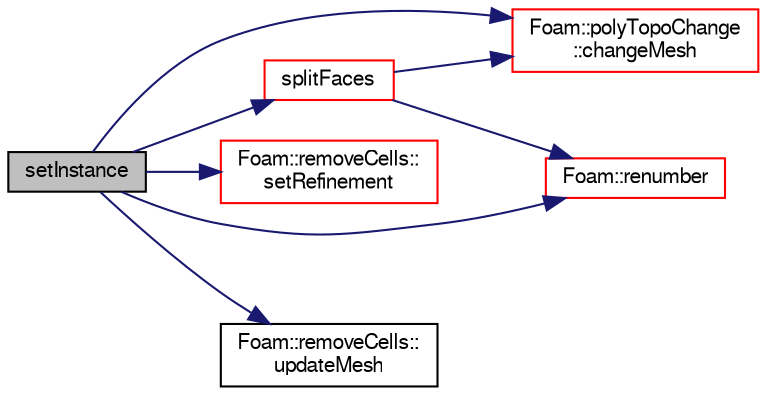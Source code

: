 digraph "setInstance"
{
  bgcolor="transparent";
  edge [fontname="FreeSans",fontsize="10",labelfontname="FreeSans",labelfontsize="10"];
  node [fontname="FreeSans",fontsize="10",shape=record];
  rankdir="LR";
  Node16517 [label="setInstance",height=0.2,width=0.4,color="black", fillcolor="grey75", style="filled", fontcolor="black"];
  Node16517 -> Node16518 [color="midnightblue",fontsize="10",style="solid",fontname="FreeSans"];
  Node16518 [label="Foam::polyTopoChange\l::changeMesh",height=0.2,width=0.4,color="red",URL="$a21678.html#a1b105b13373ba9f1c7685f873b250cf2",tooltip="Inplace changes mesh without change of patches. "];
  Node16517 -> Node16651 [color="midnightblue",fontsize="10",style="solid",fontname="FreeSans"];
  Node16651 [label="Foam::renumber",height=0.2,width=0.4,color="red",URL="$a21124.html#a495791c4d9e97a9fb63adc1124e336dd",tooltip="Renumber the values (not the indices) of a list. "];
  Node16517 -> Node16658 [color="midnightblue",fontsize="10",style="solid",fontname="FreeSans"];
  Node16658 [label="Foam::removeCells::\lsetRefinement",height=0.2,width=0.4,color="red",URL="$a21698.html#a1fa7db25391bd44913e7d03a77e2c45b",tooltip="Play commands into polyTopoChange to remove cells. "];
  Node16517 -> Node17018 [color="midnightblue",fontsize="10",style="solid",fontname="FreeSans"];
  Node17018 [label="splitFaces",height=0.2,width=0.4,color="red",URL="$a24662.html#adc2ba2409d333b615b019f154aa236ea",tooltip="Split faces into two. "];
  Node17018 -> Node16518 [color="midnightblue",fontsize="10",style="solid",fontname="FreeSans"];
  Node17018 -> Node16651 [color="midnightblue",fontsize="10",style="solid",fontname="FreeSans"];
  Node16517 -> Node17019 [color="midnightblue",fontsize="10",style="solid",fontname="FreeSans"];
  Node17019 [label="Foam::removeCells::\lupdateMesh",height=0.2,width=0.4,color="black",URL="$a21698.html#ad57565956fd4064299f4bd3c4eebb1d4",tooltip="Force recalculation of locally stored data on topological change. "];
}
